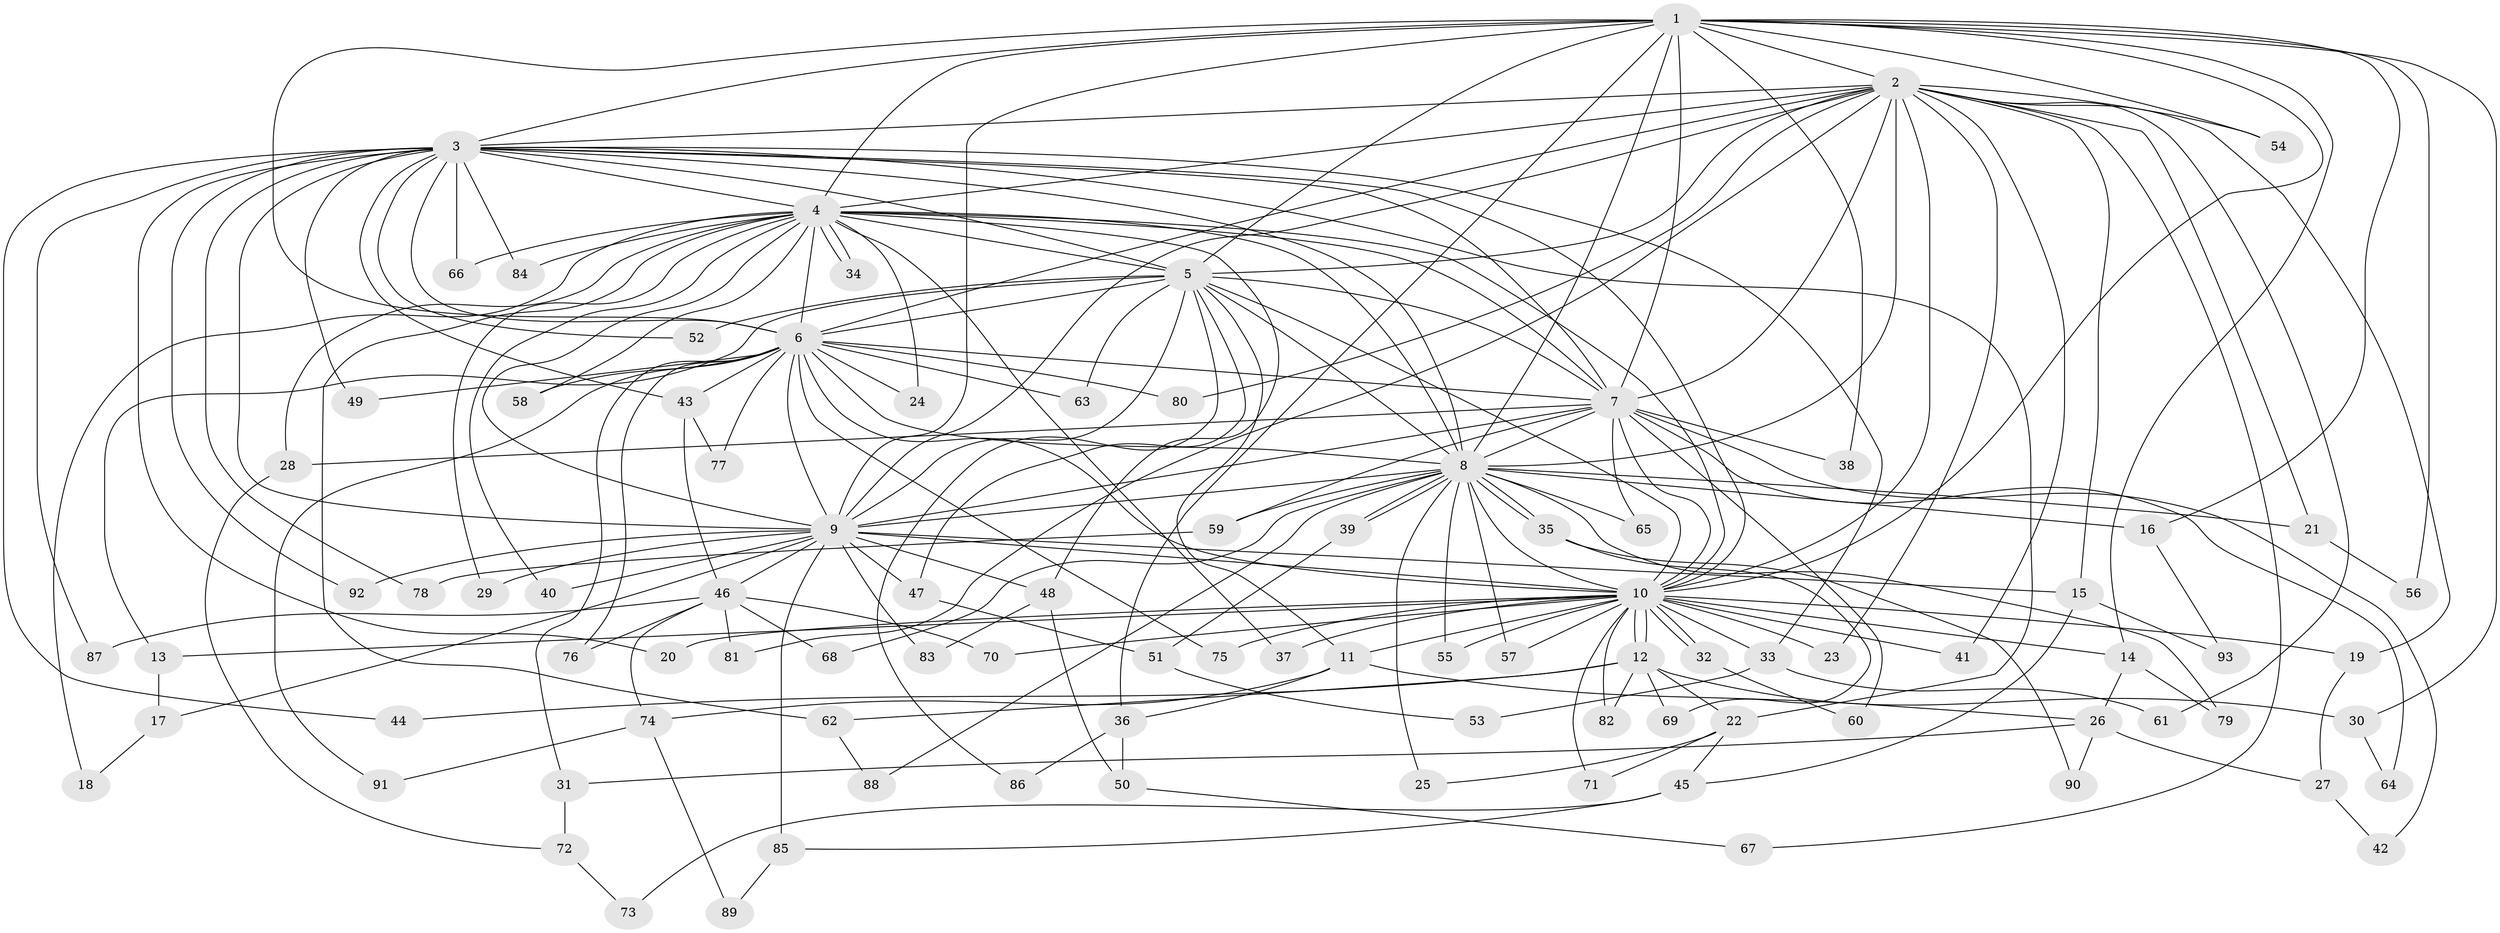 // Generated by graph-tools (version 1.1) at 2025/25/03/09/25 03:25:40]
// undirected, 93 vertices, 211 edges
graph export_dot {
graph [start="1"]
  node [color=gray90,style=filled];
  1;
  2;
  3;
  4;
  5;
  6;
  7;
  8;
  9;
  10;
  11;
  12;
  13;
  14;
  15;
  16;
  17;
  18;
  19;
  20;
  21;
  22;
  23;
  24;
  25;
  26;
  27;
  28;
  29;
  30;
  31;
  32;
  33;
  34;
  35;
  36;
  37;
  38;
  39;
  40;
  41;
  42;
  43;
  44;
  45;
  46;
  47;
  48;
  49;
  50;
  51;
  52;
  53;
  54;
  55;
  56;
  57;
  58;
  59;
  60;
  61;
  62;
  63;
  64;
  65;
  66;
  67;
  68;
  69;
  70;
  71;
  72;
  73;
  74;
  75;
  76;
  77;
  78;
  79;
  80;
  81;
  82;
  83;
  84;
  85;
  86;
  87;
  88;
  89;
  90;
  91;
  92;
  93;
  1 -- 2;
  1 -- 3;
  1 -- 4;
  1 -- 5;
  1 -- 6;
  1 -- 7;
  1 -- 8;
  1 -- 9;
  1 -- 10;
  1 -- 14;
  1 -- 16;
  1 -- 30;
  1 -- 36;
  1 -- 38;
  1 -- 54;
  1 -- 56;
  2 -- 3;
  2 -- 4;
  2 -- 5;
  2 -- 6;
  2 -- 7;
  2 -- 8;
  2 -- 9;
  2 -- 10;
  2 -- 15;
  2 -- 19;
  2 -- 21;
  2 -- 23;
  2 -- 41;
  2 -- 54;
  2 -- 61;
  2 -- 67;
  2 -- 80;
  2 -- 81;
  3 -- 4;
  3 -- 5;
  3 -- 6;
  3 -- 7;
  3 -- 8;
  3 -- 9;
  3 -- 10;
  3 -- 20;
  3 -- 22;
  3 -- 33;
  3 -- 43;
  3 -- 44;
  3 -- 49;
  3 -- 52;
  3 -- 66;
  3 -- 78;
  3 -- 84;
  3 -- 87;
  3 -- 92;
  4 -- 5;
  4 -- 6;
  4 -- 7;
  4 -- 8;
  4 -- 9;
  4 -- 10;
  4 -- 18;
  4 -- 24;
  4 -- 28;
  4 -- 29;
  4 -- 34;
  4 -- 34;
  4 -- 37;
  4 -- 40;
  4 -- 48;
  4 -- 58;
  4 -- 62;
  4 -- 66;
  4 -- 84;
  5 -- 6;
  5 -- 7;
  5 -- 8;
  5 -- 9;
  5 -- 10;
  5 -- 11;
  5 -- 13;
  5 -- 47;
  5 -- 52;
  5 -- 63;
  5 -- 86;
  6 -- 7;
  6 -- 8;
  6 -- 9;
  6 -- 10;
  6 -- 24;
  6 -- 31;
  6 -- 43;
  6 -- 49;
  6 -- 58;
  6 -- 63;
  6 -- 75;
  6 -- 76;
  6 -- 77;
  6 -- 80;
  6 -- 91;
  7 -- 8;
  7 -- 9;
  7 -- 10;
  7 -- 28;
  7 -- 38;
  7 -- 42;
  7 -- 59;
  7 -- 60;
  7 -- 64;
  7 -- 65;
  8 -- 9;
  8 -- 10;
  8 -- 16;
  8 -- 21;
  8 -- 25;
  8 -- 35;
  8 -- 35;
  8 -- 39;
  8 -- 39;
  8 -- 55;
  8 -- 57;
  8 -- 59;
  8 -- 65;
  8 -- 68;
  8 -- 79;
  8 -- 88;
  9 -- 10;
  9 -- 15;
  9 -- 17;
  9 -- 29;
  9 -- 40;
  9 -- 46;
  9 -- 47;
  9 -- 48;
  9 -- 83;
  9 -- 85;
  9 -- 92;
  10 -- 11;
  10 -- 12;
  10 -- 12;
  10 -- 13;
  10 -- 14;
  10 -- 19;
  10 -- 20;
  10 -- 23;
  10 -- 32;
  10 -- 32;
  10 -- 33;
  10 -- 37;
  10 -- 41;
  10 -- 55;
  10 -- 57;
  10 -- 70;
  10 -- 71;
  10 -- 75;
  10 -- 82;
  11 -- 26;
  11 -- 36;
  11 -- 74;
  12 -- 22;
  12 -- 30;
  12 -- 44;
  12 -- 62;
  12 -- 69;
  12 -- 82;
  13 -- 17;
  14 -- 26;
  14 -- 79;
  15 -- 45;
  15 -- 93;
  16 -- 93;
  17 -- 18;
  19 -- 27;
  21 -- 56;
  22 -- 25;
  22 -- 45;
  22 -- 71;
  26 -- 27;
  26 -- 31;
  26 -- 90;
  27 -- 42;
  28 -- 72;
  30 -- 64;
  31 -- 72;
  32 -- 60;
  33 -- 53;
  33 -- 61;
  35 -- 69;
  35 -- 90;
  36 -- 50;
  36 -- 86;
  39 -- 51;
  43 -- 46;
  43 -- 77;
  45 -- 73;
  45 -- 85;
  46 -- 68;
  46 -- 70;
  46 -- 74;
  46 -- 76;
  46 -- 81;
  46 -- 87;
  47 -- 51;
  48 -- 50;
  48 -- 83;
  50 -- 67;
  51 -- 53;
  59 -- 78;
  62 -- 88;
  72 -- 73;
  74 -- 89;
  74 -- 91;
  85 -- 89;
}
